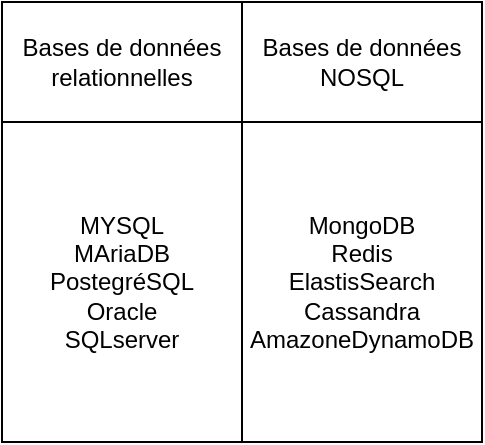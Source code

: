 <mxfile version="23.1.1" type="github">
  <diagram name="Page-1" id="9tfz9Usf4YmlDapLJdfl">
    <mxGraphModel dx="1050" dy="574" grid="1" gridSize="10" guides="1" tooltips="1" connect="1" arrows="1" fold="1" page="1" pageScale="1" pageWidth="827" pageHeight="1169" math="0" shadow="0">
      <root>
        <mxCell id="0" />
        <mxCell id="1" parent="0" />
        <mxCell id="XgxB_xvRrrXYhROmJ8Rw-1" value="Bases de données&lt;br&gt;relationnelles" style="rounded=0;whiteSpace=wrap;html=1;" vertex="1" parent="1">
          <mxGeometry x="350" y="270" width="120" height="60" as="geometry" />
        </mxCell>
        <mxCell id="XgxB_xvRrrXYhROmJ8Rw-2" value="Bases de données&lt;br&gt;NOSQL" style="rounded=0;whiteSpace=wrap;html=1;" vertex="1" parent="1">
          <mxGeometry x="470" y="270" width="120" height="60" as="geometry" />
        </mxCell>
        <mxCell id="XgxB_xvRrrXYhROmJ8Rw-6" value="MYSQL&lt;br&gt;MAriaDB&lt;br&gt;PostegréSQL&lt;br&gt;Oracle&lt;br&gt;SQLserver" style="rounded=0;whiteSpace=wrap;html=1;" vertex="1" parent="1">
          <mxGeometry x="350" y="330" width="120" height="160" as="geometry" />
        </mxCell>
        <mxCell id="XgxB_xvRrrXYhROmJ8Rw-7" value="MongoDB&lt;br&gt;Redis&lt;br&gt;ElastisSearch&lt;br&gt;Cassandra&lt;br&gt;AmazoneDynamoDB&lt;br&gt;" style="rounded=0;whiteSpace=wrap;html=1;" vertex="1" parent="1">
          <mxGeometry x="470" y="330" width="120" height="160" as="geometry" />
        </mxCell>
      </root>
    </mxGraphModel>
  </diagram>
</mxfile>
